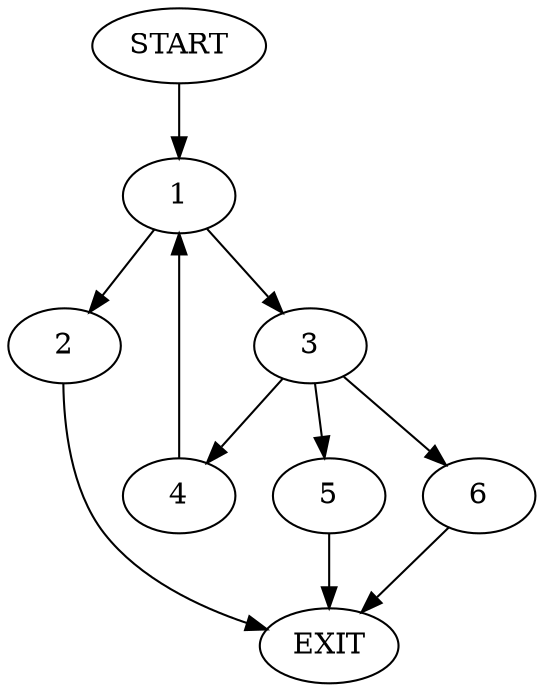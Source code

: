 digraph {
0 [label="START"]
7 [label="EXIT"]
0 -> 1
1 -> 2
1 -> 3
3 -> 4
3 -> 5
3 -> 6
2 -> 7
5 -> 7
4 -> 1
6 -> 7
}
